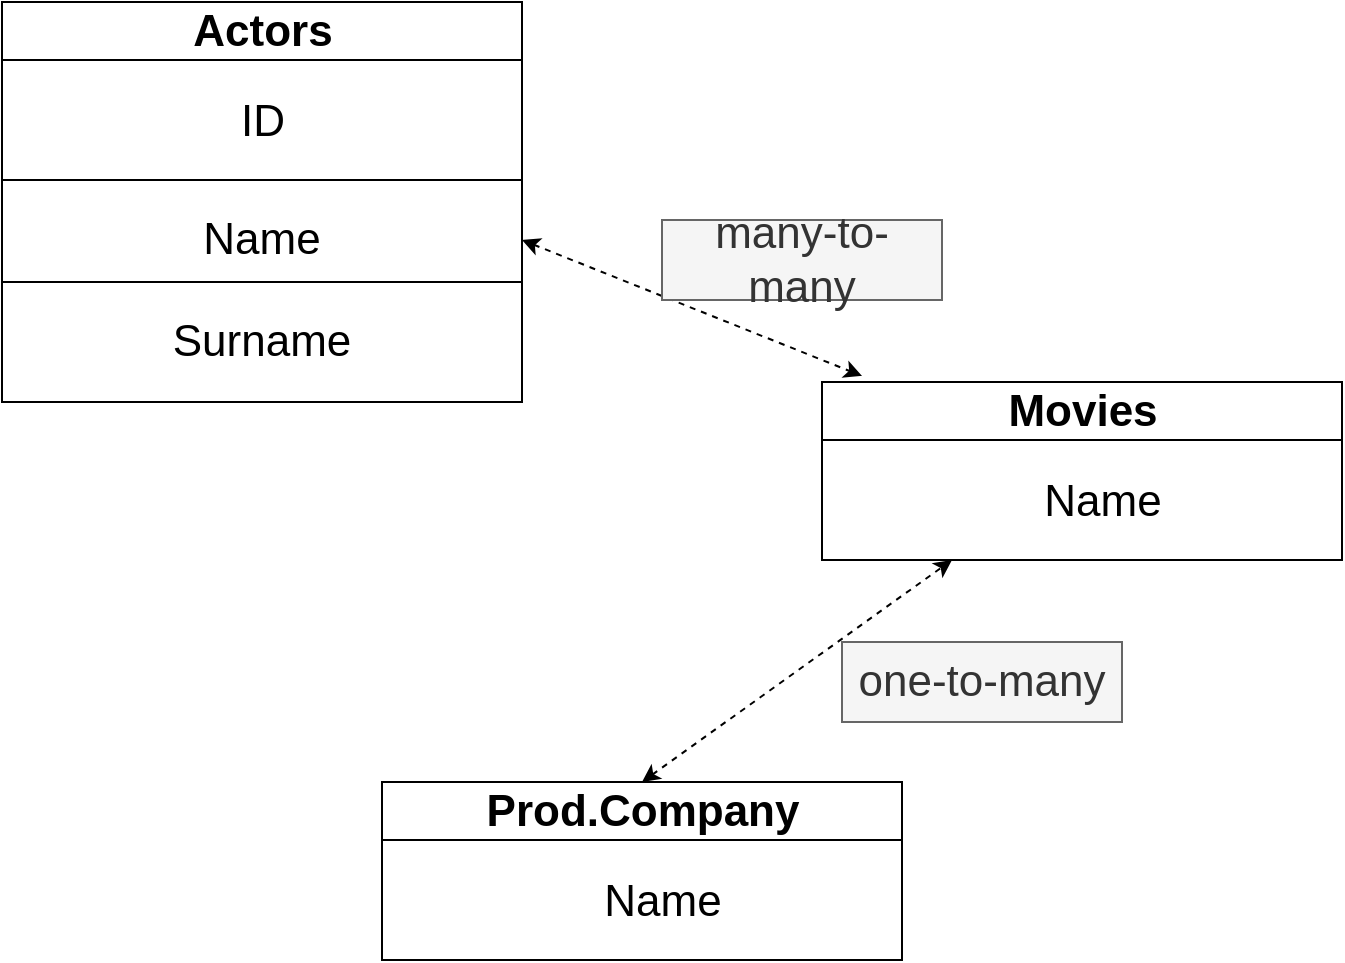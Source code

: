 <mxfile version="14.2.9" type="device"><diagram id="r9arnzlQ0sJqWIGS7Xg5" name="Page-1"><mxGraphModel dx="1422" dy="794" grid="1" gridSize="10" guides="1" tooltips="1" connect="1" arrows="1" fold="1" page="1" pageScale="1" pageWidth="827" pageHeight="1169" math="0" shadow="0"><root><mxCell id="0"/><mxCell id="1" parent="0"/><mxCell id="VXkG5JBVC31XDX-UF9Bq-3" value="&lt;font style=&quot;font-size: 22px&quot;&gt;Actors&lt;/font&gt;" style="swimlane;fontStyle=1;align=center;verticalAlign=middle;childLayout=stackLayout;horizontal=1;startSize=29;horizontalStack=0;resizeParent=1;resizeParentMax=0;resizeLast=0;collapsible=0;marginBottom=0;html=1;" vertex="1" parent="1"><mxGeometry x="50" y="530" width="260" height="89" as="geometry"/></mxCell><mxCell id="VXkG5JBVC31XDX-UF9Bq-6" value="&lt;font style=&quot;font-size: 22px&quot;&gt;Name&lt;/font&gt;" style="whiteSpace=wrap;html=1;" vertex="1" parent="1"><mxGeometry x="50" y="619" width="260" height="60" as="geometry"/></mxCell><mxCell id="VXkG5JBVC31XDX-UF9Bq-7" value="&lt;font style=&quot;font-size: 22px&quot;&gt;Surname&lt;/font&gt;" style="whiteSpace=wrap;html=1;" vertex="1" parent="1"><mxGeometry x="50" y="670" width="260" height="60" as="geometry"/></mxCell><mxCell id="VXkG5JBVC31XDX-UF9Bq-8" value="&lt;font style=&quot;font-size: 22px&quot;&gt;ID&lt;/font&gt;" style="text;html=1;align=center;verticalAlign=middle;resizable=0;points=[];autosize=1;" vertex="1" parent="1"><mxGeometry x="160" y="580" width="40" height="20" as="geometry"/></mxCell><mxCell id="VXkG5JBVC31XDX-UF9Bq-9" value="&lt;font style=&quot;font-size: 22px&quot;&gt;Movies&lt;/font&gt;" style="swimlane;fontStyle=1;align=center;verticalAlign=middle;childLayout=stackLayout;horizontal=1;startSize=29;horizontalStack=0;resizeParent=1;resizeParentMax=0;resizeLast=0;collapsible=0;marginBottom=0;html=1;" vertex="1" parent="1"><mxGeometry x="460" y="720" width="260" height="89" as="geometry"/></mxCell><mxCell id="VXkG5JBVC31XDX-UF9Bq-13" value="&lt;font style=&quot;font-size: 22px&quot;&gt;Name&lt;/font&gt;" style="text;html=1;align=center;verticalAlign=middle;resizable=0;points=[];autosize=1;" vertex="1" parent="1"><mxGeometry x="565" y="770" width="70" height="20" as="geometry"/></mxCell><mxCell id="VXkG5JBVC31XDX-UF9Bq-16" value="" style="html=1;labelBackgroundColor=#ffffff;startArrow=classic;startFill=1;startSize=6;endArrow=classic;endFill=1;endSize=6;jettySize=auto;orthogonalLoop=1;strokeWidth=1;dashed=1;fontSize=14;entryX=0.077;entryY=-0.034;entryDx=0;entryDy=0;entryPerimeter=0;exitX=1;exitY=0.5;exitDx=0;exitDy=0;" edge="1" parent="1" source="VXkG5JBVC31XDX-UF9Bq-6" target="VXkG5JBVC31XDX-UF9Bq-9"><mxGeometry width="60" height="60" relative="1" as="geometry"><mxPoint x="340" y="670" as="sourcePoint"/><mxPoint x="400" y="610" as="targetPoint"/><Array as="points"/></mxGeometry></mxCell><mxCell id="VXkG5JBVC31XDX-UF9Bq-17" value="&lt;font style=&quot;font-size: 22px&quot;&gt;many-to-many&lt;/font&gt;" style="rounded=0;whiteSpace=wrap;html=1;fillColor=#f5f5f5;strokeColor=#666666;fontColor=#333333;" vertex="1" parent="1"><mxGeometry x="380" y="639" width="140" height="40" as="geometry"/></mxCell><mxCell id="VXkG5JBVC31XDX-UF9Bq-18" value="&lt;font style=&quot;font-size: 22px&quot;&gt;Prod.Company&lt;/font&gt;" style="swimlane;fontStyle=1;align=center;verticalAlign=middle;childLayout=stackLayout;horizontal=1;startSize=29;horizontalStack=0;resizeParent=1;resizeParentMax=0;resizeLast=0;collapsible=0;marginBottom=0;html=1;" vertex="1" parent="1"><mxGeometry x="240" y="920" width="260" height="89" as="geometry"/></mxCell><mxCell id="VXkG5JBVC31XDX-UF9Bq-19" value="&lt;font style=&quot;font-size: 22px&quot;&gt;Name&lt;/font&gt;" style="text;html=1;align=center;verticalAlign=middle;resizable=0;points=[];autosize=1;" vertex="1" parent="1"><mxGeometry x="345" y="970" width="70" height="20" as="geometry"/></mxCell><mxCell id="VXkG5JBVC31XDX-UF9Bq-20" value="" style="html=1;labelBackgroundColor=#ffffff;startArrow=classic;startFill=1;startSize=6;endArrow=classic;endFill=1;endSize=6;jettySize=auto;orthogonalLoop=1;strokeWidth=1;dashed=1;fontSize=14;entryX=0.25;entryY=1;entryDx=0;entryDy=0;exitX=0.5;exitY=0;exitDx=0;exitDy=0;" edge="1" parent="1" source="VXkG5JBVC31XDX-UF9Bq-18" target="VXkG5JBVC31XDX-UF9Bq-9"><mxGeometry width="60" height="60" relative="1" as="geometry"><mxPoint x="320" y="659" as="sourcePoint"/><mxPoint x="490.02" y="726.974" as="targetPoint"/><Array as="points"/></mxGeometry></mxCell><mxCell id="VXkG5JBVC31XDX-UF9Bq-22" value="&lt;font style=&quot;font-size: 22px&quot;&gt;one-to-many&lt;/font&gt;" style="rounded=0;whiteSpace=wrap;html=1;fillColor=#f5f5f5;strokeColor=#666666;fontColor=#333333;" vertex="1" parent="1"><mxGeometry x="470" y="850" width="140" height="40" as="geometry"/></mxCell><mxCell id="VXkG5JBVC31XDX-UF9Bq-23" style="edgeStyle=orthogonalEdgeStyle;rounded=0;orthogonalLoop=1;jettySize=auto;html=1;exitX=0.5;exitY=1;exitDx=0;exitDy=0;" edge="1" parent="1" source="VXkG5JBVC31XDX-UF9Bq-22" target="VXkG5JBVC31XDX-UF9Bq-22"><mxGeometry relative="1" as="geometry"/></mxCell></root></mxGraphModel></diagram></mxfile>